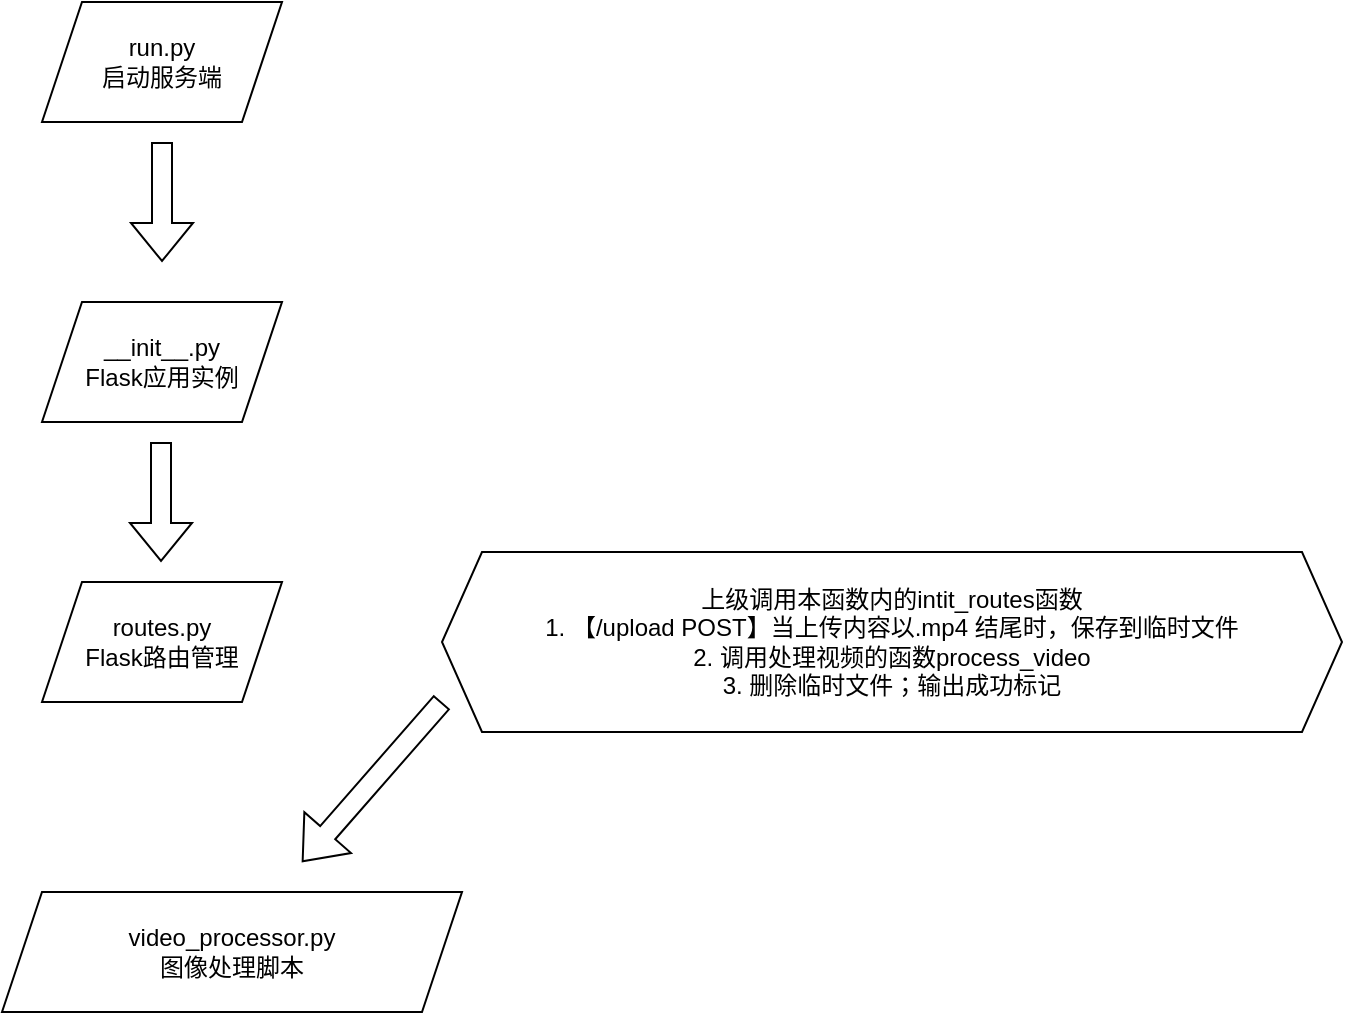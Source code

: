 <mxfile version="26.1.1">
  <diagram name="第 1 页" id="EVCYRyDYdP6Vd3KaGLjA">
    <mxGraphModel dx="1098" dy="807" grid="1" gridSize="10" guides="1" tooltips="1" connect="1" arrows="1" fold="1" page="1" pageScale="1" pageWidth="827" pageHeight="1169" math="0" shadow="0">
      <root>
        <mxCell id="0" />
        <mxCell id="1" parent="0" />
        <mxCell id="-h8XGQIfVDFtqBh_arIh-1" value="run.py&lt;div&gt;启动服务端&lt;/div&gt;" style="shape=parallelogram;perimeter=parallelogramPerimeter;whiteSpace=wrap;html=1;fixedSize=1;" vertex="1" parent="1">
          <mxGeometry x="120" y="140" width="120" height="60" as="geometry" />
        </mxCell>
        <mxCell id="-h8XGQIfVDFtqBh_arIh-2" value="__init__.py&lt;div&gt;Flask应用实例&lt;/div&gt;" style="shape=parallelogram;perimeter=parallelogramPerimeter;whiteSpace=wrap;html=1;fixedSize=1;" vertex="1" parent="1">
          <mxGeometry x="120" y="290" width="120" height="60" as="geometry" />
        </mxCell>
        <mxCell id="-h8XGQIfVDFtqBh_arIh-3" value="routes.py&lt;div&gt;Flask路由管理&lt;/div&gt;" style="shape=parallelogram;perimeter=parallelogramPerimeter;whiteSpace=wrap;html=1;fixedSize=1;" vertex="1" parent="1">
          <mxGeometry x="120" y="430" width="120" height="60" as="geometry" />
        </mxCell>
        <mxCell id="-h8XGQIfVDFtqBh_arIh-4" value="video_processor.py&lt;div&gt;图像处理脚本&lt;/div&gt;" style="shape=parallelogram;perimeter=parallelogramPerimeter;whiteSpace=wrap;html=1;fixedSize=1;" vertex="1" parent="1">
          <mxGeometry x="100" y="585" width="230" height="60" as="geometry" />
        </mxCell>
        <mxCell id="-h8XGQIfVDFtqBh_arIh-5" value="" style="shape=flexArrow;endArrow=classic;html=1;rounded=0;" edge="1" parent="1">
          <mxGeometry width="50" height="50" relative="1" as="geometry">
            <mxPoint x="180" y="210" as="sourcePoint" />
            <mxPoint x="180" y="270" as="targetPoint" />
          </mxGeometry>
        </mxCell>
        <mxCell id="-h8XGQIfVDFtqBh_arIh-8" value="" style="shape=flexArrow;endArrow=classic;html=1;rounded=0;" edge="1" parent="1">
          <mxGeometry width="50" height="50" relative="1" as="geometry">
            <mxPoint x="179.5" y="360" as="sourcePoint" />
            <mxPoint x="179.5" y="420" as="targetPoint" />
          </mxGeometry>
        </mxCell>
        <mxCell id="-h8XGQIfVDFtqBh_arIh-9" value="上级调用本函数内的intit_routes函数&lt;div&gt;1. 【/upload POST】当上传内容以.mp4 结尾时，保存到临时文件&lt;/div&gt;&lt;div&gt;2. 调用处理视频的函数process_video&lt;/div&gt;&lt;div&gt;3. 删除临时文件；输出成功标记&lt;/div&gt;" style="shape=hexagon;perimeter=hexagonPerimeter2;whiteSpace=wrap;html=1;fixedSize=1;" vertex="1" parent="1">
          <mxGeometry x="320" y="415" width="450" height="90" as="geometry" />
        </mxCell>
        <mxCell id="-h8XGQIfVDFtqBh_arIh-10" value="" style="shape=flexArrow;endArrow=classic;html=1;rounded=0;" edge="1" parent="1">
          <mxGeometry width="50" height="50" relative="1" as="geometry">
            <mxPoint x="320" y="490" as="sourcePoint" />
            <mxPoint x="250" y="570" as="targetPoint" />
          </mxGeometry>
        </mxCell>
      </root>
    </mxGraphModel>
  </diagram>
</mxfile>
